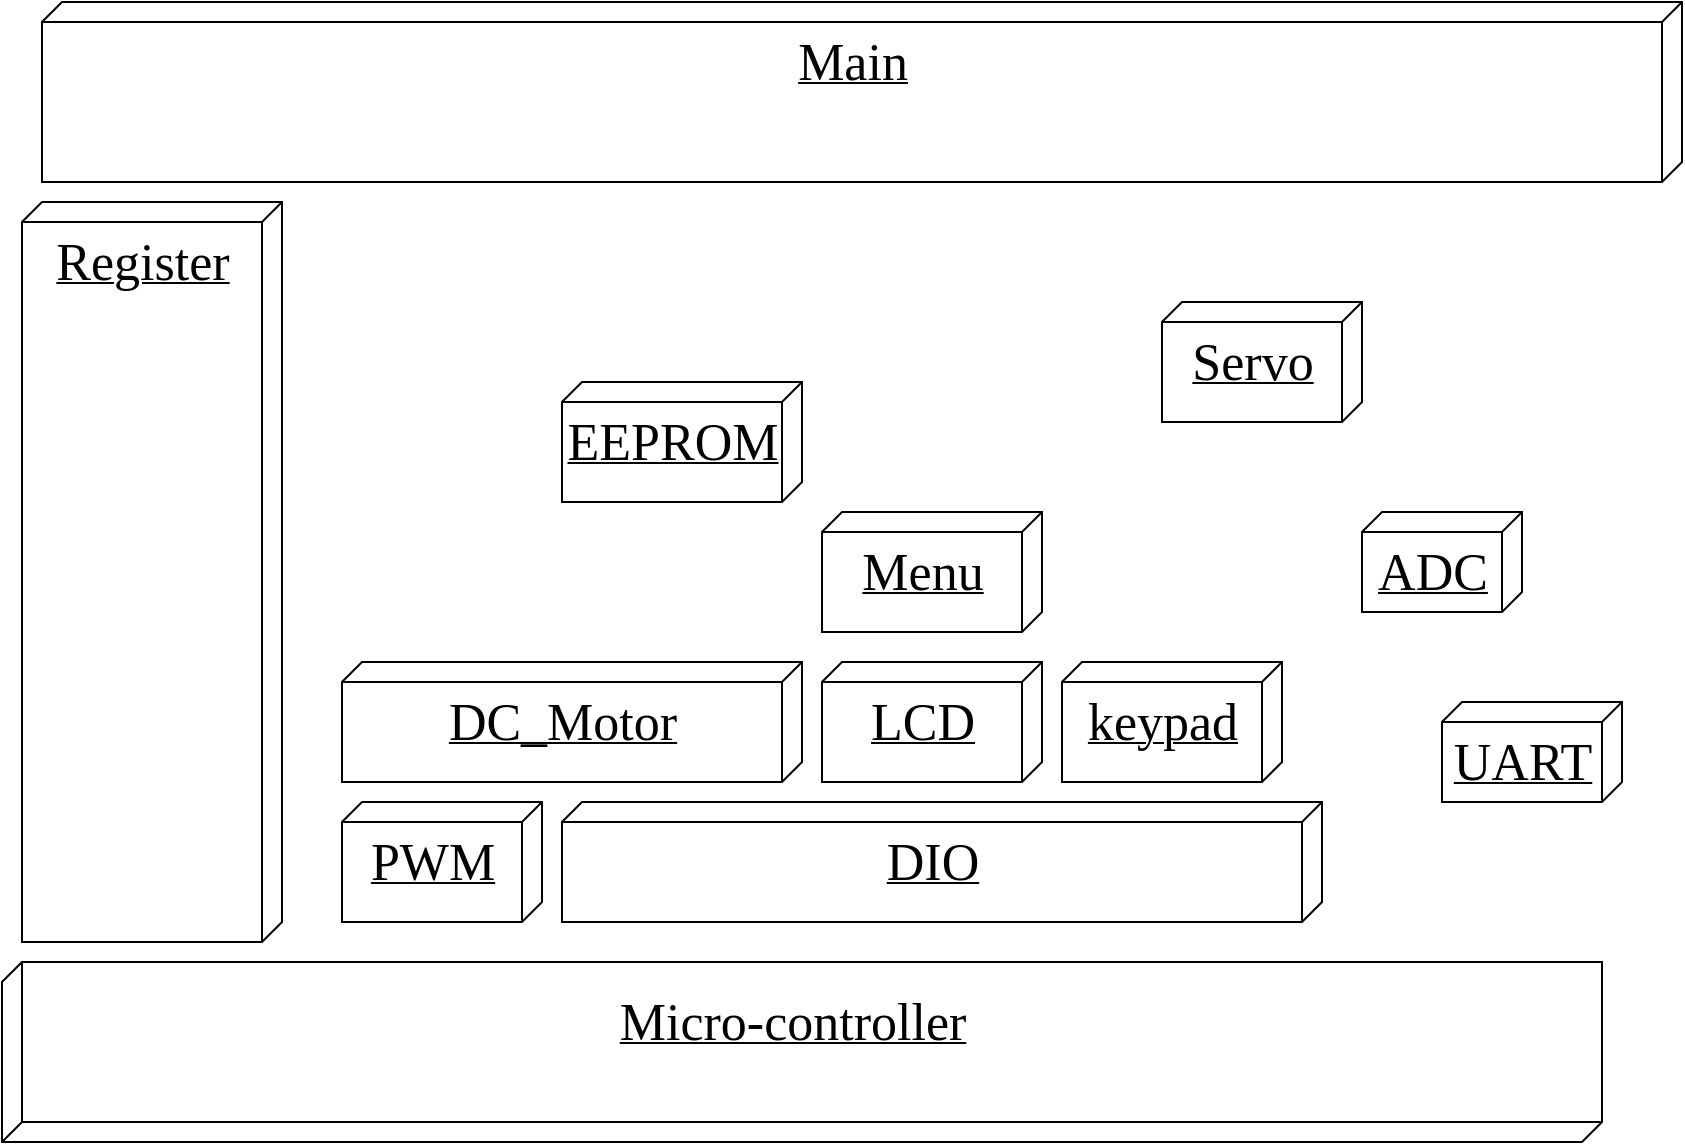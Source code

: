 <mxfile version="25.0.3">
  <diagram name="Page-1" id="5f0bae14-7c28-e335-631c-24af17079c00">
    <mxGraphModel dx="1500" dy="1646" grid="1" gridSize="10" guides="1" tooltips="1" connect="1" arrows="1" fold="1" page="1" pageScale="1" pageWidth="1100" pageHeight="850" background="none" math="0" shadow="0">
      <root>
        <mxCell id="0" />
        <mxCell id="1" parent="0" />
        <mxCell id="6phaNFnUsEhRjkLHSshi-2" value="&lt;div style=&quot;&quot;&gt;&lt;span style=&quot;background-color: initial;&quot;&gt;&lt;font style=&quot;font-size: 26px;&quot;&gt;Micro-controller&lt;/font&gt;&lt;/span&gt;&lt;/div&gt;&lt;div&gt;&lt;br&gt;&lt;/div&gt;" style="verticalAlign=top;align=center;spacingTop=8;spacingLeft=2;spacingRight=12;shape=cube;size=10;direction=north;fontStyle=4;html=1;rounded=0;shadow=0;comic=0;labelBackgroundColor=none;strokeWidth=1;fontFamily=Verdana;fontSize=12" vertex="1" parent="1">
          <mxGeometry x="250" y="350" width="800" height="90" as="geometry" />
        </mxCell>
        <mxCell id="6phaNFnUsEhRjkLHSshi-5" value="&lt;font style=&quot;font-size: 26px;&quot;&gt;Main&lt;/font&gt;" style="verticalAlign=top;align=center;spacingTop=8;spacingLeft=2;spacingRight=12;shape=cube;size=10;direction=south;fontStyle=4;html=1;rounded=0;shadow=0;comic=0;labelBackgroundColor=none;strokeWidth=1;fontFamily=Verdana;fontSize=12" vertex="1" parent="1">
          <mxGeometry x="270" y="-130" width="820" height="90" as="geometry" />
        </mxCell>
        <mxCell id="6phaNFnUsEhRjkLHSshi-6" value="&lt;font style=&quot;font-size: 26px;&quot;&gt;Register&lt;/font&gt;" style="verticalAlign=top;align=center;spacingTop=8;spacingLeft=2;spacingRight=12;shape=cube;size=10;direction=south;fontStyle=4;html=1;rounded=0;shadow=0;comic=0;labelBackgroundColor=none;strokeWidth=1;fontFamily=Verdana;fontSize=12" vertex="1" parent="1">
          <mxGeometry x="260" y="-30" width="130" height="370" as="geometry" />
        </mxCell>
        <mxCell id="6phaNFnUsEhRjkLHSshi-7" value="&lt;span style=&quot;font-size: 26px;&quot;&gt;DIO&lt;/span&gt;&lt;div&gt;&lt;span style=&quot;font-size: 26px;&quot;&gt;&lt;br&gt;&lt;/span&gt;&lt;/div&gt;" style="verticalAlign=top;align=center;spacingTop=8;spacingLeft=2;spacingRight=12;shape=cube;size=10;direction=south;fontStyle=4;html=1;rounded=0;shadow=0;comic=0;labelBackgroundColor=none;strokeWidth=1;fontFamily=Verdana;fontSize=12" vertex="1" parent="1">
          <mxGeometry x="530" y="270" width="380" height="60" as="geometry" />
        </mxCell>
        <mxCell id="6phaNFnUsEhRjkLHSshi-8" value="&lt;font style=&quot;font-size: 26px;&quot;&gt;DC_Motor&lt;/font&gt;" style="verticalAlign=top;align=center;spacingTop=8;spacingLeft=2;spacingRight=12;shape=cube;size=10;direction=south;fontStyle=4;html=1;rounded=0;shadow=0;comic=0;labelBackgroundColor=none;strokeWidth=1;fontFamily=Verdana;fontSize=12" vertex="1" parent="1">
          <mxGeometry x="420" y="200" width="230" height="60" as="geometry" />
        </mxCell>
        <mxCell id="6phaNFnUsEhRjkLHSshi-9" value="&lt;span style=&quot;font-size: 26px;&quot;&gt;UART&lt;/span&gt;" style="verticalAlign=top;align=center;spacingTop=8;spacingLeft=2;spacingRight=12;shape=cube;size=10;direction=south;fontStyle=4;html=1;rounded=0;shadow=0;comic=0;labelBackgroundColor=none;strokeWidth=1;fontFamily=Verdana;fontSize=12" vertex="1" parent="1">
          <mxGeometry x="970" y="220" width="90" height="50" as="geometry" />
        </mxCell>
        <mxCell id="6phaNFnUsEhRjkLHSshi-10" value="&lt;span style=&quot;font-size: 26px;&quot;&gt;LCD&lt;/span&gt;" style="verticalAlign=top;align=center;spacingTop=8;spacingLeft=2;spacingRight=12;shape=cube;size=10;direction=south;fontStyle=4;html=1;rounded=0;shadow=0;comic=0;labelBackgroundColor=none;strokeWidth=1;fontFamily=Verdana;fontSize=12" vertex="1" parent="1">
          <mxGeometry x="660" y="200" width="110" height="60" as="geometry" />
        </mxCell>
        <mxCell id="6phaNFnUsEhRjkLHSshi-11" value="&lt;font style=&quot;font-size: 26px;&quot;&gt;keypad&lt;/font&gt;&lt;div&gt;&lt;font style=&quot;font-size: 26px;&quot;&gt;&lt;br&gt;&lt;/font&gt;&lt;/div&gt;" style="verticalAlign=top;align=center;spacingTop=8;spacingLeft=2;spacingRight=12;shape=cube;size=10;direction=south;fontStyle=4;html=1;rounded=0;shadow=0;comic=0;labelBackgroundColor=none;strokeWidth=1;fontFamily=Verdana;fontSize=12" vertex="1" parent="1">
          <mxGeometry x="780" y="200" width="110" height="60" as="geometry" />
        </mxCell>
        <mxCell id="6phaNFnUsEhRjkLHSshi-13" value="&lt;span style=&quot;font-size: 26px;&quot;&gt;Servo&lt;/span&gt;&lt;div&gt;&lt;span style=&quot;font-size: 26px;&quot;&gt;&lt;br&gt;&lt;/span&gt;&lt;/div&gt;" style="verticalAlign=top;align=center;spacingTop=8;spacingLeft=2;spacingRight=12;shape=cube;size=10;direction=south;fontStyle=4;html=1;rounded=0;shadow=0;comic=0;labelBackgroundColor=none;strokeWidth=1;fontFamily=Verdana;fontSize=12" vertex="1" parent="1">
          <mxGeometry x="830" y="20" width="100" height="60" as="geometry" />
        </mxCell>
        <mxCell id="6phaNFnUsEhRjkLHSshi-14" value="&lt;span style=&quot;font-size: 26px;&quot;&gt;EEPROM&lt;/span&gt;" style="verticalAlign=top;align=center;spacingTop=8;spacingLeft=2;spacingRight=12;shape=cube;size=10;direction=south;fontStyle=4;html=1;rounded=0;shadow=0;comic=0;labelBackgroundColor=none;strokeWidth=1;fontFamily=Verdana;fontSize=12" vertex="1" parent="1">
          <mxGeometry x="530" y="60" width="120" height="60" as="geometry" />
        </mxCell>
        <mxCell id="6phaNFnUsEhRjkLHSshi-15" value="&lt;font style=&quot;font-size: 26px;&quot;&gt;Menu&lt;/font&gt;" style="verticalAlign=top;align=center;spacingTop=8;spacingLeft=2;spacingRight=12;shape=cube;size=10;direction=south;fontStyle=4;html=1;rounded=0;shadow=0;comic=0;labelBackgroundColor=none;strokeWidth=1;fontFamily=Verdana;fontSize=12" vertex="1" parent="1">
          <mxGeometry x="660" y="125" width="110" height="60" as="geometry" />
        </mxCell>
        <mxCell id="6phaNFnUsEhRjkLHSshi-16" value="&lt;span style=&quot;font-size: 26px;&quot;&gt;ADC&lt;/span&gt;" style="verticalAlign=top;align=center;spacingTop=8;spacingLeft=2;spacingRight=12;shape=cube;size=10;direction=south;fontStyle=4;html=1;rounded=0;shadow=0;comic=0;labelBackgroundColor=none;strokeWidth=1;fontFamily=Verdana;fontSize=12" vertex="1" parent="1">
          <mxGeometry x="930" y="125" width="80" height="50" as="geometry" />
        </mxCell>
        <mxCell id="6phaNFnUsEhRjkLHSshi-17" value="&lt;font style=&quot;font-size: 26px;&quot;&gt;PWM&lt;/font&gt;" style="verticalAlign=top;align=center;spacingTop=8;spacingLeft=2;spacingRight=12;shape=cube;size=10;direction=south;fontStyle=4;html=1;rounded=0;shadow=0;comic=0;labelBackgroundColor=none;strokeWidth=1;fontFamily=Verdana;fontSize=12" vertex="1" parent="1">
          <mxGeometry x="420" y="270" width="100" height="60" as="geometry" />
        </mxCell>
      </root>
    </mxGraphModel>
  </diagram>
</mxfile>
